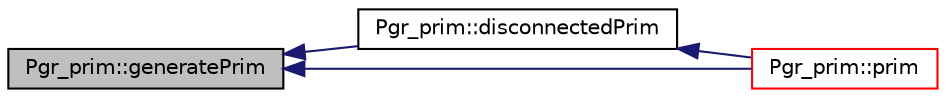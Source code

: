 digraph "Pgr_prim::generatePrim"
{
  edge [fontname="Helvetica",fontsize="10",labelfontname="Helvetica",labelfontsize="10"];
  node [fontname="Helvetica",fontsize="10",shape=record];
  rankdir="LR";
  Node1 [label="Pgr_prim::generatePrim",height=0.2,width=0.4,color="black", fillcolor="grey75", style="filled", fontcolor="black"];
  Node1 -> Node2 [dir="back",color="midnightblue",fontsize="10",style="solid",fontname="Helvetica"];
  Node2 [label="Pgr_prim::disconnectedPrim",height=0.2,width=0.4,color="black", fillcolor="white", style="filled",URL="$classPgr__prim.html#a8a8cc66a84718a95b9cd36b3b9c6fe39"];
  Node2 -> Node3 [dir="back",color="midnightblue",fontsize="10",style="solid",fontname="Helvetica"];
  Node3 [label="Pgr_prim::prim",height=0.2,width=0.4,color="red", fillcolor="white", style="filled",URL="$classPgr__prim.html#ac0fb5878a822e585b21df0189c3697c8"];
  Node1 -> Node3 [dir="back",color="midnightblue",fontsize="10",style="solid",fontname="Helvetica"];
}
